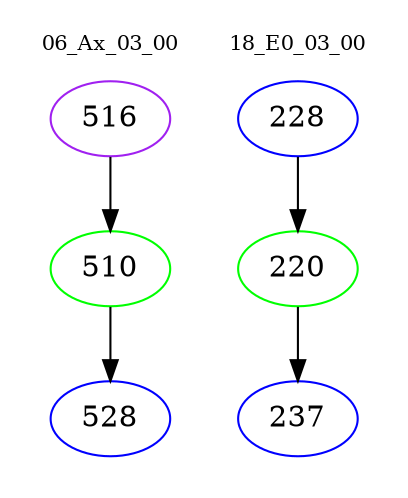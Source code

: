 digraph{
subgraph cluster_0 {
color = white
label = "06_Ax_03_00";
fontsize=10;
T0_516 [label="516", color="purple"]
T0_516 -> T0_510 [color="black"]
T0_510 [label="510", color="green"]
T0_510 -> T0_528 [color="black"]
T0_528 [label="528", color="blue"]
}
subgraph cluster_1 {
color = white
label = "18_E0_03_00";
fontsize=10;
T1_228 [label="228", color="blue"]
T1_228 -> T1_220 [color="black"]
T1_220 [label="220", color="green"]
T1_220 -> T1_237 [color="black"]
T1_237 [label="237", color="blue"]
}
}
